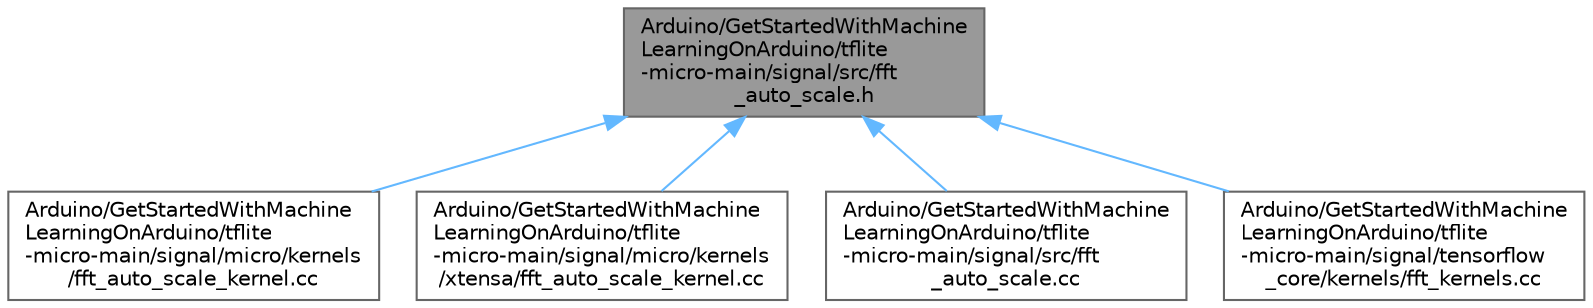 digraph "Arduino/GetStartedWithMachineLearningOnArduino/tflite-micro-main/signal/src/fft_auto_scale.h"
{
 // LATEX_PDF_SIZE
  bgcolor="transparent";
  edge [fontname=Helvetica,fontsize=10,labelfontname=Helvetica,labelfontsize=10];
  node [fontname=Helvetica,fontsize=10,shape=box,height=0.2,width=0.4];
  Node1 [id="Node000001",label="Arduino/GetStartedWithMachine\lLearningOnArduino/tflite\l-micro-main/signal/src/fft\l_auto_scale.h",height=0.2,width=0.4,color="gray40", fillcolor="grey60", style="filled", fontcolor="black",tooltip=" "];
  Node1 -> Node2 [id="edge5_Node000001_Node000002",dir="back",color="steelblue1",style="solid",tooltip=" "];
  Node2 [id="Node000002",label="Arduino/GetStartedWithMachine\lLearningOnArduino/tflite\l-micro-main/signal/micro/kernels\l/fft_auto_scale_kernel.cc",height=0.2,width=0.4,color="grey40", fillcolor="white", style="filled",URL="$fft__auto__scale__kernel_8cc.html",tooltip=" "];
  Node1 -> Node3 [id="edge6_Node000001_Node000003",dir="back",color="steelblue1",style="solid",tooltip=" "];
  Node3 [id="Node000003",label="Arduino/GetStartedWithMachine\lLearningOnArduino/tflite\l-micro-main/signal/micro/kernels\l/xtensa/fft_auto_scale_kernel.cc",height=0.2,width=0.4,color="grey40", fillcolor="white", style="filled",URL="$xtensa_2fft__auto__scale__kernel_8cc.html",tooltip=" "];
  Node1 -> Node4 [id="edge7_Node000001_Node000004",dir="back",color="steelblue1",style="solid",tooltip=" "];
  Node4 [id="Node000004",label="Arduino/GetStartedWithMachine\lLearningOnArduino/tflite\l-micro-main/signal/src/fft\l_auto_scale.cc",height=0.2,width=0.4,color="grey40", fillcolor="white", style="filled",URL="$fft__auto__scale_8cc.html",tooltip=" "];
  Node1 -> Node5 [id="edge8_Node000001_Node000005",dir="back",color="steelblue1",style="solid",tooltip=" "];
  Node5 [id="Node000005",label="Arduino/GetStartedWithMachine\lLearningOnArduino/tflite\l-micro-main/signal/tensorflow\l_core/kernels/fft_kernels.cc",height=0.2,width=0.4,color="grey40", fillcolor="white", style="filled",URL="$fft__kernels_8cc.html",tooltip=" "];
}
